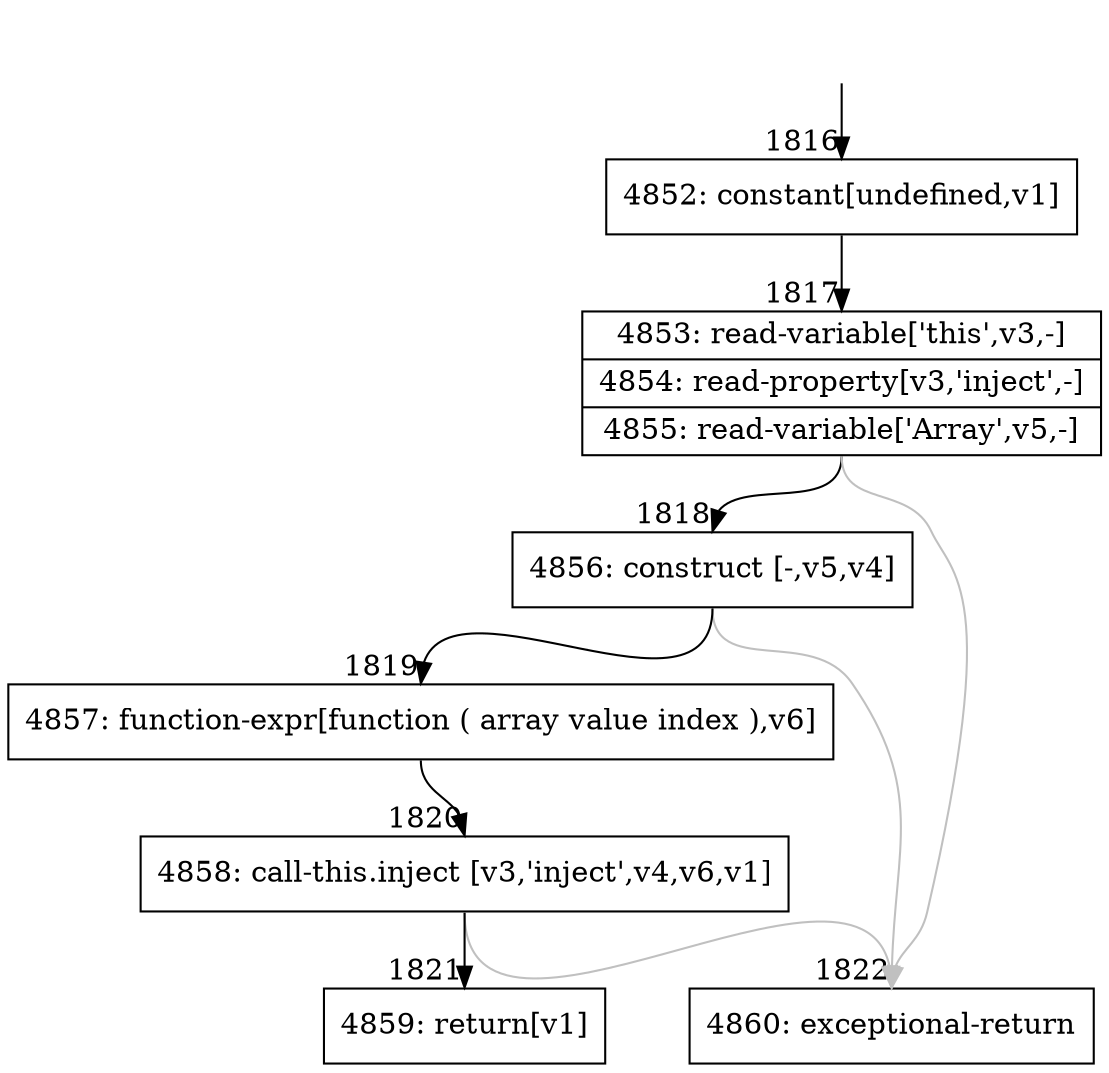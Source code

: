 digraph {
rankdir="TD"
BB_entry166[shape=none,label=""];
BB_entry166 -> BB1816 [tailport=s, headport=n, headlabel="    1816"]
BB1816 [shape=record label="{4852: constant[undefined,v1]}" ] 
BB1816 -> BB1817 [tailport=s, headport=n, headlabel="      1817"]
BB1817 [shape=record label="{4853: read-variable['this',v3,-]|4854: read-property[v3,'inject',-]|4855: read-variable['Array',v5,-]}" ] 
BB1817 -> BB1818 [tailport=s, headport=n, headlabel="      1818"]
BB1817 -> BB1822 [tailport=s, headport=n, color=gray, headlabel="      1822"]
BB1818 [shape=record label="{4856: construct [-,v5,v4]}" ] 
BB1818 -> BB1819 [tailport=s, headport=n, headlabel="      1819"]
BB1818 -> BB1822 [tailport=s, headport=n, color=gray]
BB1819 [shape=record label="{4857: function-expr[function ( array value index ),v6]}" ] 
BB1819 -> BB1820 [tailport=s, headport=n, headlabel="      1820"]
BB1820 [shape=record label="{4858: call-this.inject [v3,'inject',v4,v6,v1]}" ] 
BB1820 -> BB1821 [tailport=s, headport=n, headlabel="      1821"]
BB1820 -> BB1822 [tailport=s, headport=n, color=gray]
BB1821 [shape=record label="{4859: return[v1]}" ] 
BB1822 [shape=record label="{4860: exceptional-return}" ] 
//#$~ 1172
}
